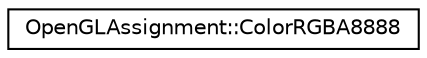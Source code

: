 digraph "Graphical Class Hierarchy"
{
 // LATEX_PDF_SIZE
  edge [fontname="Helvetica",fontsize="10",labelfontname="Helvetica",labelfontsize="10"];
  node [fontname="Helvetica",fontsize="10",shape=record];
  rankdir="LR";
  Node0 [label="OpenGLAssignment::ColorRGBA8888",height=0.2,width=0.4,color="black", fillcolor="white", style="filled",URL="$class_open_g_l_assignment_1_1_color_r_g_b_a8888.html",tooltip=" "];
}
